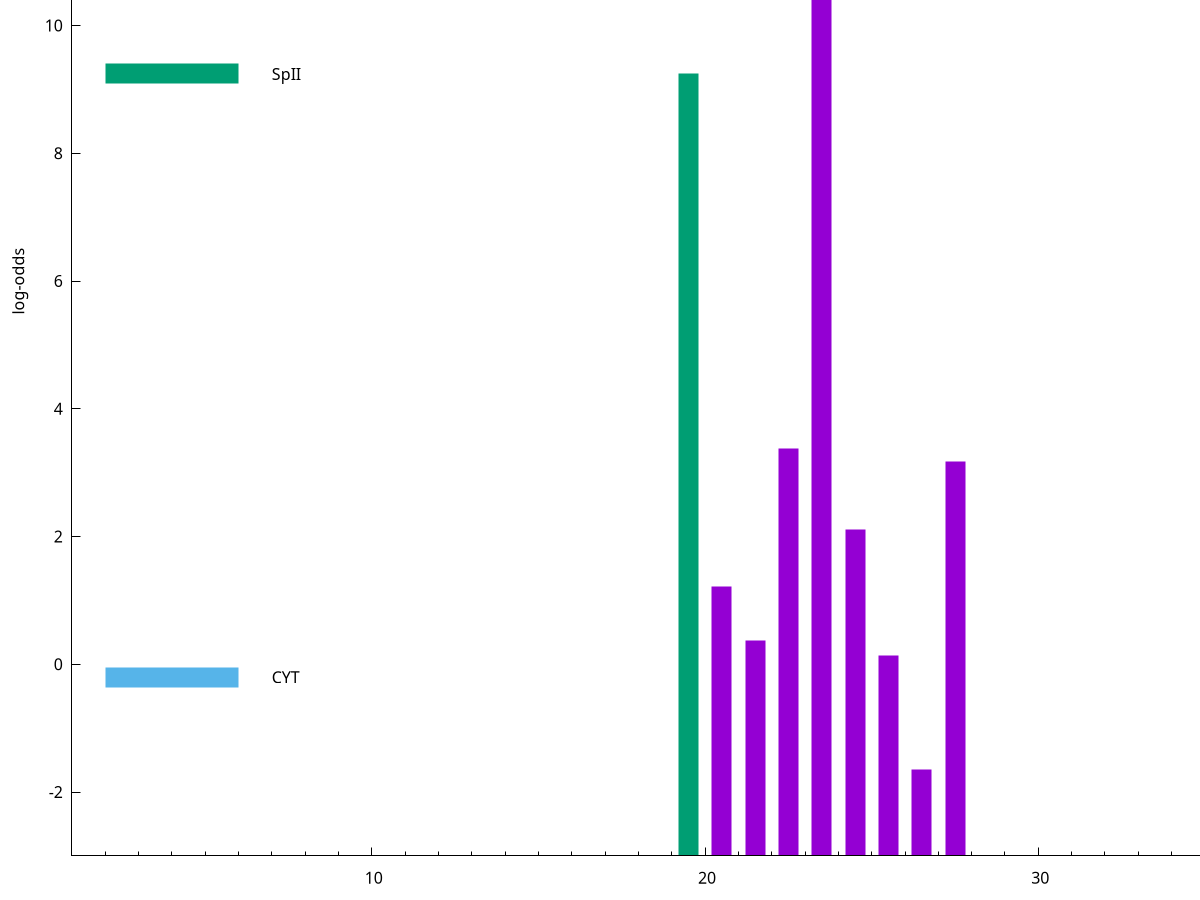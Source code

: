 set title "LipoP predictions for SRR5666568.gff"
set size 2., 1.4
set xrange [1:70] 
set mxtics 10
set yrange [-3:15]
set y2range [0:18]
set ylabel "log-odds"
set term postscript eps color solid "Helvetica" 30
set output "SRR5666568.gff374.eps"
set arrow from 2,12.8936 to 6,12.8936 nohead lt 1 lw 20
set label "SpI" at 7,12.8936
set arrow from 2,9.24343 to 6,9.24343 nohead lt 2 lw 20
set label "SpII" at 7,9.24343
set arrow from 2,-0.200913 to 6,-0.200913 nohead lt 3 lw 20
set label "CYT" at 7,-0.200913
set arrow from 2,12.8936 to 6,12.8936 nohead lt 1 lw 20
set label "SpI" at 7,12.8936
# NOTE: The scores below are the log-odds scores with the threshold
# NOTE: subtracted (a hack to make gnuplot make the histogram all
# NOTE: look nice).
plot "-" axes x1y2 title "" with impulses lt 2 lw 20, "-" axes x1y2 title "" with impulses lt 1 lw 20
19.500000 12.243430
e
23.500000 15.888100
22.500000 6.380940
27.500000 6.179710
24.500000 5.112740
20.500000 4.213860
21.500000 3.377234
25.500000 3.136756
26.500000 1.346740
e
exit
